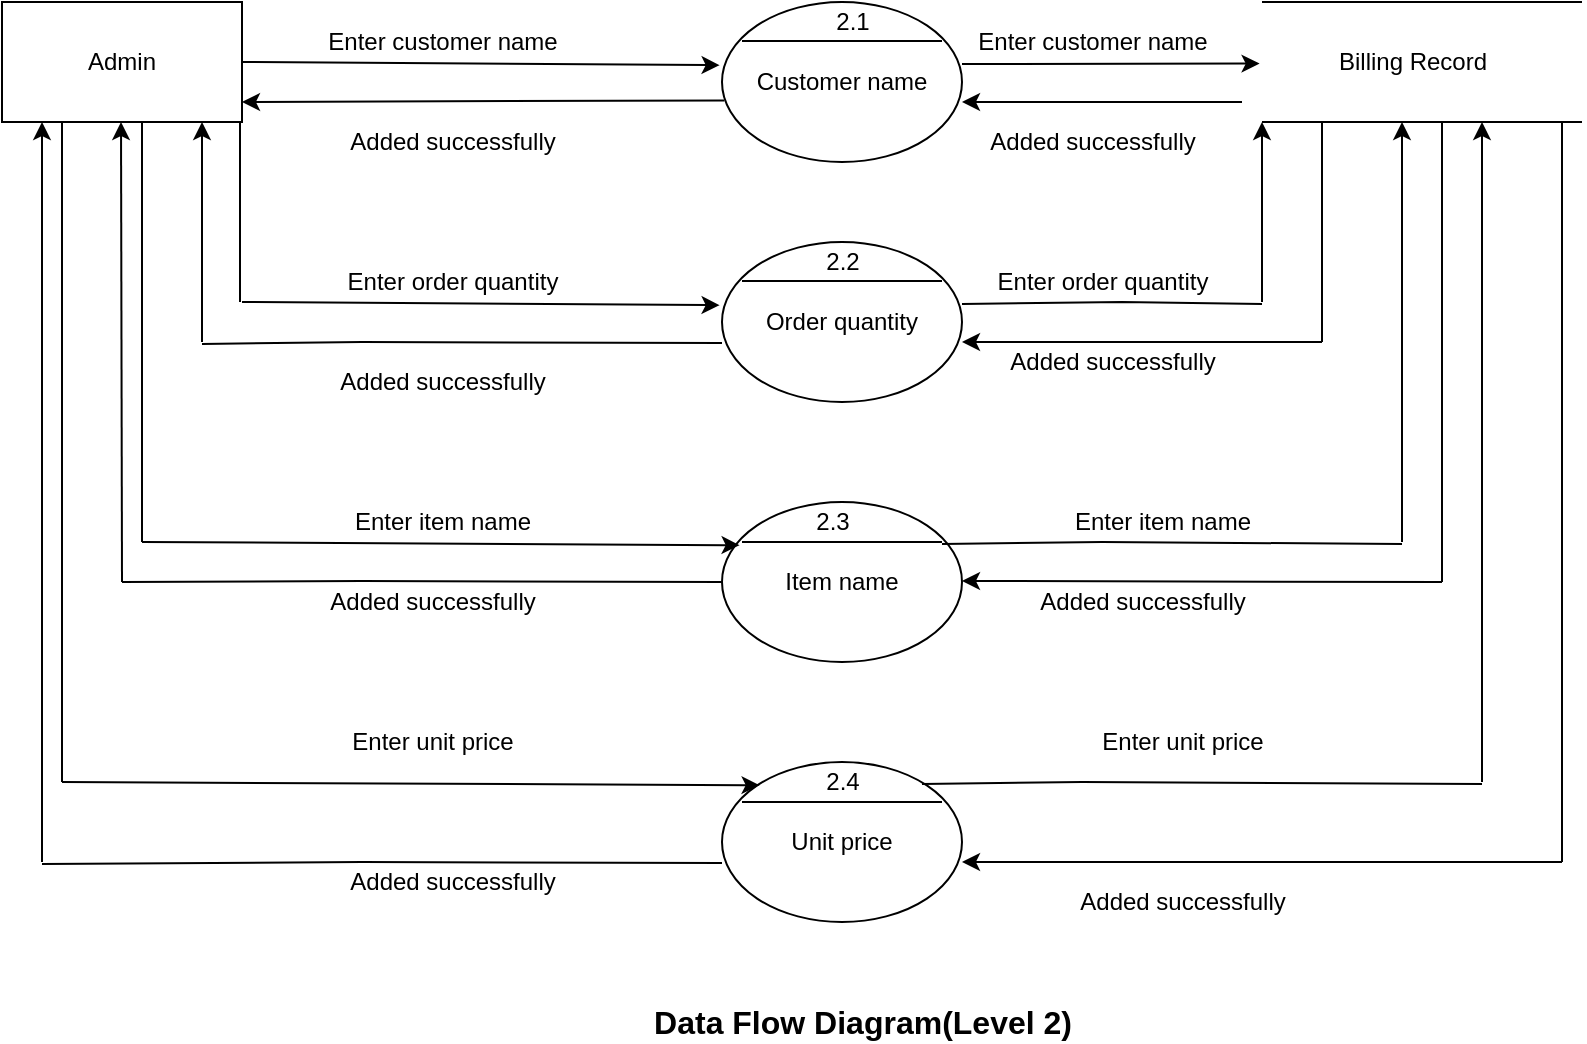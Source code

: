 <mxfile version="15.7.3" type="device"><diagram id="U7XOfbTBVNCBqnLJV6gZ" name="Page-1"><mxGraphModel dx="1038" dy="649" grid="1" gridSize="10" guides="1" tooltips="1" connect="1" arrows="1" fold="1" page="1" pageScale="1" pageWidth="850" pageHeight="1100" math="0" shadow="0"><root><mxCell id="0"/><mxCell id="1" parent="0"/><mxCell id="zbhJ7qjIlRJgzlDR5wzI-1" value="Customer name" style="ellipse;whiteSpace=wrap;html=1;" vertex="1" parent="1"><mxGeometry x="380" y="90" width="120" height="80" as="geometry"/></mxCell><mxCell id="zbhJ7qjIlRJgzlDR5wzI-2" value="Order quantity" style="ellipse;whiteSpace=wrap;html=1;" vertex="1" parent="1"><mxGeometry x="380" y="210" width="120" height="80" as="geometry"/></mxCell><mxCell id="zbhJ7qjIlRJgzlDR5wzI-3" value="Item name" style="ellipse;whiteSpace=wrap;html=1;" vertex="1" parent="1"><mxGeometry x="380" y="340" width="120" height="80" as="geometry"/></mxCell><mxCell id="zbhJ7qjIlRJgzlDR5wzI-4" value="Unit price" style="ellipse;whiteSpace=wrap;html=1;" vertex="1" parent="1"><mxGeometry x="380" y="470" width="120" height="80" as="geometry"/></mxCell><mxCell id="zbhJ7qjIlRJgzlDR5wzI-5" value="Admin" style="rounded=0;whiteSpace=wrap;html=1;" vertex="1" parent="1"><mxGeometry x="20" y="90" width="120" height="60" as="geometry"/></mxCell><mxCell id="zbhJ7qjIlRJgzlDR5wzI-6" value="" style="endArrow=none;html=1;rounded=0;" edge="1" parent="1"><mxGeometry width="50" height="50" relative="1" as="geometry"><mxPoint x="650" y="90" as="sourcePoint"/><mxPoint x="810" y="90" as="targetPoint"/><Array as="points"><mxPoint x="690" y="90"/></Array></mxGeometry></mxCell><mxCell id="zbhJ7qjIlRJgzlDR5wzI-7" value="" style="endArrow=none;html=1;rounded=0;" edge="1" parent="1"><mxGeometry width="50" height="50" relative="1" as="geometry"><mxPoint x="650" y="150" as="sourcePoint"/><mxPoint x="810" y="150" as="targetPoint"/><Array as="points"><mxPoint x="690" y="150"/></Array></mxGeometry></mxCell><mxCell id="zbhJ7qjIlRJgzlDR5wzI-8" value="" style="endArrow=none;html=1;rounded=0;" edge="1" parent="1"><mxGeometry width="50" height="50" relative="1" as="geometry"><mxPoint x="139" y="150" as="sourcePoint"/><mxPoint x="139" y="240" as="targetPoint"/><Array as="points"><mxPoint x="139" y="189.5"/></Array></mxGeometry></mxCell><mxCell id="zbhJ7qjIlRJgzlDR5wzI-9" value="" style="endArrow=classic;html=1;rounded=0;exitX=1;exitY=0.5;exitDx=0;exitDy=0;entryX=-0.01;entryY=0.395;entryDx=0;entryDy=0;entryPerimeter=0;" edge="1" parent="1" source="zbhJ7qjIlRJgzlDR5wzI-5" target="zbhJ7qjIlRJgzlDR5wzI-1"><mxGeometry width="50" height="50" relative="1" as="geometry"><mxPoint x="200" y="119.5" as="sourcePoint"/><mxPoint x="370" y="120" as="targetPoint"/></mxGeometry></mxCell><mxCell id="zbhJ7qjIlRJgzlDR5wzI-10" value="" style="endArrow=classic;html=1;rounded=0;entryX=-0.01;entryY=0.395;entryDx=0;entryDy=0;entryPerimeter=0;" edge="1" parent="1"><mxGeometry width="50" height="50" relative="1" as="geometry"><mxPoint x="500" y="121" as="sourcePoint"/><mxPoint x="648.8" y="120.8" as="targetPoint"/></mxGeometry></mxCell><mxCell id="zbhJ7qjIlRJgzlDR5wzI-11" value="" style="endArrow=classic;html=1;rounded=0;" edge="1" parent="1"><mxGeometry width="50" height="50" relative="1" as="geometry"><mxPoint x="640" y="140" as="sourcePoint"/><mxPoint x="500" y="140" as="targetPoint"/></mxGeometry></mxCell><mxCell id="zbhJ7qjIlRJgzlDR5wzI-12" value="" style="endArrow=classic;html=1;rounded=0;exitX=1;exitY=0.5;exitDx=0;exitDy=0;entryX=-0.01;entryY=0.395;entryDx=0;entryDy=0;entryPerimeter=0;" edge="1" parent="1"><mxGeometry width="50" height="50" relative="1" as="geometry"><mxPoint x="140" y="240" as="sourcePoint"/><mxPoint x="378.8" y="241.6" as="targetPoint"/></mxGeometry></mxCell><mxCell id="zbhJ7qjIlRJgzlDR5wzI-13" value="" style="endArrow=none;html=1;rounded=0;" edge="1" parent="1"><mxGeometry width="50" height="50" relative="1" as="geometry"><mxPoint x="90" y="150" as="sourcePoint"/><mxPoint x="90" y="360" as="targetPoint"/><Array as="points"><mxPoint x="90" y="189.5"/></Array></mxGeometry></mxCell><mxCell id="zbhJ7qjIlRJgzlDR5wzI-14" value="" style="endArrow=classic;html=1;rounded=0;entryX=-0.01;entryY=0.395;entryDx=0;entryDy=0;entryPerimeter=0;" edge="1" parent="1"><mxGeometry width="50" height="50" relative="1" as="geometry"><mxPoint x="90" y="360" as="sourcePoint"/><mxPoint x="388.8" y="361.6" as="targetPoint"/></mxGeometry></mxCell><mxCell id="zbhJ7qjIlRJgzlDR5wzI-15" value="" style="endArrow=none;html=1;rounded=0;" edge="1" parent="1"><mxGeometry width="50" height="50" relative="1" as="geometry"><mxPoint x="50" y="150" as="sourcePoint"/><mxPoint x="50" y="480" as="targetPoint"/><Array as="points"><mxPoint x="50" y="189.5"/></Array></mxGeometry></mxCell><mxCell id="zbhJ7qjIlRJgzlDR5wzI-16" value="" style="endArrow=classic;html=1;rounded=0;entryX=-0.01;entryY=0.395;entryDx=0;entryDy=0;entryPerimeter=0;" edge="1" parent="1"><mxGeometry width="50" height="50" relative="1" as="geometry"><mxPoint x="50" y="480" as="sourcePoint"/><mxPoint x="398.8" y="481.6" as="targetPoint"/></mxGeometry></mxCell><mxCell id="zbhJ7qjIlRJgzlDR5wzI-17" value="" style="endArrow=none;html=1;rounded=0;" edge="1" parent="1"><mxGeometry width="50" height="50" relative="1" as="geometry"><mxPoint x="120" y="261" as="sourcePoint"/><mxPoint x="380" y="260.5" as="targetPoint"/><Array as="points"><mxPoint x="200" y="260"/></Array></mxGeometry></mxCell><mxCell id="zbhJ7qjIlRJgzlDR5wzI-18" value="" style="endArrow=none;html=1;rounded=0;" edge="1" parent="1"><mxGeometry width="50" height="50" relative="1" as="geometry"><mxPoint x="80" y="380" as="sourcePoint"/><mxPoint x="380" y="380" as="targetPoint"/><Array as="points"><mxPoint x="200" y="379.5"/></Array></mxGeometry></mxCell><mxCell id="zbhJ7qjIlRJgzlDR5wzI-19" value="" style="endArrow=none;html=1;rounded=0;" edge="1" parent="1"><mxGeometry width="50" height="50" relative="1" as="geometry"><mxPoint x="40" y="521" as="sourcePoint"/><mxPoint x="380" y="520.5" as="targetPoint"/><Array as="points"><mxPoint x="200" y="520"/></Array></mxGeometry></mxCell><mxCell id="zbhJ7qjIlRJgzlDR5wzI-20" value="" style="endArrow=classic;html=1;rounded=0;exitX=0.01;exitY=0.615;exitDx=0;exitDy=0;exitPerimeter=0;" edge="1" parent="1" source="zbhJ7qjIlRJgzlDR5wzI-1"><mxGeometry width="50" height="50" relative="1" as="geometry"><mxPoint x="280" y="140" as="sourcePoint"/><mxPoint x="140" y="140" as="targetPoint"/></mxGeometry></mxCell><mxCell id="zbhJ7qjIlRJgzlDR5wzI-21" value="" style="endArrow=classic;html=1;rounded=0;" edge="1" parent="1"><mxGeometry width="50" height="50" relative="1" as="geometry"><mxPoint x="120" y="260" as="sourcePoint"/><mxPoint x="120" y="150" as="targetPoint"/></mxGeometry></mxCell><mxCell id="zbhJ7qjIlRJgzlDR5wzI-22" value="" style="endArrow=classic;html=1;rounded=0;" edge="1" parent="1"><mxGeometry width="50" height="50" relative="1" as="geometry"><mxPoint x="80" y="380" as="sourcePoint"/><mxPoint x="79.5" y="150" as="targetPoint"/></mxGeometry></mxCell><mxCell id="zbhJ7qjIlRJgzlDR5wzI-24" value="" style="endArrow=classic;html=1;rounded=0;" edge="1" parent="1"><mxGeometry width="50" height="50" relative="1" as="geometry"><mxPoint x="40" y="520" as="sourcePoint"/><mxPoint x="40" y="150" as="targetPoint"/></mxGeometry></mxCell><mxCell id="zbhJ7qjIlRJgzlDR5wzI-25" value="" style="endArrow=none;html=1;rounded=0;" edge="1" parent="1"><mxGeometry width="50" height="50" relative="1" as="geometry"><mxPoint x="500" y="241" as="sourcePoint"/><mxPoint x="650" y="241" as="targetPoint"/><Array as="points"><mxPoint x="580" y="240"/></Array></mxGeometry></mxCell><mxCell id="zbhJ7qjIlRJgzlDR5wzI-26" value="" style="endArrow=none;html=1;rounded=0;" edge="1" parent="1"><mxGeometry width="50" height="50" relative="1" as="geometry"><mxPoint x="490" y="361" as="sourcePoint"/><mxPoint x="720" y="361" as="targetPoint"/><Array as="points"><mxPoint x="570" y="360"/></Array></mxGeometry></mxCell><mxCell id="zbhJ7qjIlRJgzlDR5wzI-27" value="" style="endArrow=none;html=1;rounded=0;" edge="1" parent="1"><mxGeometry width="50" height="50" relative="1" as="geometry"><mxPoint x="480" y="481" as="sourcePoint"/><mxPoint x="760" y="481" as="targetPoint"/><Array as="points"><mxPoint x="560" y="480"/></Array></mxGeometry></mxCell><mxCell id="zbhJ7qjIlRJgzlDR5wzI-28" value="" style="endArrow=classic;html=1;rounded=0;" edge="1" parent="1"><mxGeometry width="50" height="50" relative="1" as="geometry"><mxPoint x="650" y="240" as="sourcePoint"/><mxPoint x="650" y="150" as="targetPoint"/></mxGeometry></mxCell><mxCell id="zbhJ7qjIlRJgzlDR5wzI-29" value="" style="endArrow=classic;html=1;rounded=0;" edge="1" parent="1"><mxGeometry width="50" height="50" relative="1" as="geometry"><mxPoint x="720" y="360" as="sourcePoint"/><mxPoint x="720" y="150" as="targetPoint"/></mxGeometry></mxCell><mxCell id="zbhJ7qjIlRJgzlDR5wzI-30" value="" style="endArrow=classic;html=1;rounded=0;" edge="1" parent="1"><mxGeometry width="50" height="50" relative="1" as="geometry"><mxPoint x="760" y="480" as="sourcePoint"/><mxPoint x="760" y="150" as="targetPoint"/></mxGeometry></mxCell><mxCell id="zbhJ7qjIlRJgzlDR5wzI-31" value="" style="endArrow=none;html=1;rounded=0;" edge="1" parent="1"><mxGeometry width="50" height="50" relative="1" as="geometry"><mxPoint x="680" y="150" as="sourcePoint"/><mxPoint x="680" y="260" as="targetPoint"/><Array as="points"><mxPoint x="680" y="189.5"/></Array></mxGeometry></mxCell><mxCell id="zbhJ7qjIlRJgzlDR5wzI-32" value="" style="endArrow=none;html=1;rounded=0;" edge="1" parent="1"><mxGeometry width="50" height="50" relative="1" as="geometry"><mxPoint x="740" y="150" as="sourcePoint"/><mxPoint x="740" y="380" as="targetPoint"/><Array as="points"><mxPoint x="740" y="189.5"/></Array></mxGeometry></mxCell><mxCell id="zbhJ7qjIlRJgzlDR5wzI-33" value="" style="endArrow=none;html=1;rounded=0;" edge="1" parent="1"><mxGeometry width="50" height="50" relative="1" as="geometry"><mxPoint x="800" y="150" as="sourcePoint"/><mxPoint x="800" y="520" as="targetPoint"/><Array as="points"><mxPoint x="800" y="189.5"/><mxPoint x="800" y="290"/></Array></mxGeometry></mxCell><mxCell id="zbhJ7qjIlRJgzlDR5wzI-34" value="" style="endArrow=classic;html=1;rounded=0;" edge="1" parent="1"><mxGeometry width="50" height="50" relative="1" as="geometry"><mxPoint x="680" y="260" as="sourcePoint"/><mxPoint x="500" y="260" as="targetPoint"/></mxGeometry></mxCell><mxCell id="zbhJ7qjIlRJgzlDR5wzI-35" value="" style="endArrow=classic;html=1;rounded=0;" edge="1" parent="1"><mxGeometry width="50" height="50" relative="1" as="geometry"><mxPoint x="740" y="380" as="sourcePoint"/><mxPoint x="500" y="379.5" as="targetPoint"/></mxGeometry></mxCell><mxCell id="zbhJ7qjIlRJgzlDR5wzI-36" value="" style="endArrow=classic;html=1;rounded=0;" edge="1" parent="1"><mxGeometry width="50" height="50" relative="1" as="geometry"><mxPoint x="800" y="520" as="sourcePoint"/><mxPoint x="500" y="520" as="targetPoint"/></mxGeometry></mxCell><mxCell id="zbhJ7qjIlRJgzlDR5wzI-37" value="Billing Record" style="text;html=1;align=center;verticalAlign=middle;resizable=0;points=[];autosize=1;strokeColor=none;fillColor=none;" vertex="1" parent="1"><mxGeometry x="680" y="110" width="90" height="20" as="geometry"/></mxCell><mxCell id="zbhJ7qjIlRJgzlDR5wzI-38" value="Enter customer name" style="text;html=1;align=center;verticalAlign=middle;resizable=0;points=[];autosize=1;strokeColor=none;fillColor=none;" vertex="1" parent="1"><mxGeometry x="175" y="100" width="130" height="20" as="geometry"/></mxCell><mxCell id="zbhJ7qjIlRJgzlDR5wzI-39" value="Enter customer name" style="text;html=1;align=center;verticalAlign=middle;resizable=0;points=[];autosize=1;strokeColor=none;fillColor=none;" vertex="1" parent="1"><mxGeometry x="500" y="100" width="130" height="20" as="geometry"/></mxCell><mxCell id="zbhJ7qjIlRJgzlDR5wzI-40" value="Added successfully" style="text;html=1;align=center;verticalAlign=middle;resizable=0;points=[];autosize=1;strokeColor=none;fillColor=none;" vertex="1" parent="1"><mxGeometry x="505" y="150" width="120" height="20" as="geometry"/></mxCell><mxCell id="zbhJ7qjIlRJgzlDR5wzI-41" value="Added successfully" style="text;html=1;align=center;verticalAlign=middle;resizable=0;points=[];autosize=1;strokeColor=none;fillColor=none;" vertex="1" parent="1"><mxGeometry x="530" y="380" width="120" height="20" as="geometry"/></mxCell><mxCell id="zbhJ7qjIlRJgzlDR5wzI-42" value="Added successfully" style="text;html=1;align=center;verticalAlign=middle;resizable=0;points=[];autosize=1;strokeColor=none;fillColor=none;" vertex="1" parent="1"><mxGeometry x="515" y="260" width="120" height="20" as="geometry"/></mxCell><mxCell id="zbhJ7qjIlRJgzlDR5wzI-43" value="Added successfully" style="text;html=1;align=center;verticalAlign=middle;resizable=0;points=[];autosize=1;strokeColor=none;fillColor=none;" vertex="1" parent="1"><mxGeometry x="550" y="530" width="120" height="20" as="geometry"/></mxCell><mxCell id="zbhJ7qjIlRJgzlDR5wzI-44" value="Added successfully" style="text;html=1;align=center;verticalAlign=middle;resizable=0;points=[];autosize=1;strokeColor=none;fillColor=none;" vertex="1" parent="1"><mxGeometry x="180" y="270" width="120" height="20" as="geometry"/></mxCell><mxCell id="zbhJ7qjIlRJgzlDR5wzI-45" value="Added successfully" style="text;html=1;align=center;verticalAlign=middle;resizable=0;points=[];autosize=1;strokeColor=none;fillColor=none;" vertex="1" parent="1"><mxGeometry x="175" y="380" width="120" height="20" as="geometry"/></mxCell><mxCell id="zbhJ7qjIlRJgzlDR5wzI-46" value="Added successfully" style="text;html=1;align=center;verticalAlign=middle;resizable=0;points=[];autosize=1;strokeColor=none;fillColor=none;" vertex="1" parent="1"><mxGeometry x="185" y="520" width="120" height="20" as="geometry"/></mxCell><mxCell id="zbhJ7qjIlRJgzlDR5wzI-47" value="Added successfully" style="text;html=1;align=center;verticalAlign=middle;resizable=0;points=[];autosize=1;strokeColor=none;fillColor=none;" vertex="1" parent="1"><mxGeometry x="185" y="150" width="120" height="20" as="geometry"/></mxCell><mxCell id="zbhJ7qjIlRJgzlDR5wzI-48" value="Enter order quantity" style="text;html=1;align=center;verticalAlign=middle;resizable=0;points=[];autosize=1;strokeColor=none;fillColor=none;" vertex="1" parent="1"><mxGeometry x="185" y="220" width="120" height="20" as="geometry"/></mxCell><mxCell id="zbhJ7qjIlRJgzlDR5wzI-49" value="Enter order quantity" style="text;html=1;align=center;verticalAlign=middle;resizable=0;points=[];autosize=1;strokeColor=none;fillColor=none;" vertex="1" parent="1"><mxGeometry x="510" y="220" width="120" height="20" as="geometry"/></mxCell><mxCell id="zbhJ7qjIlRJgzlDR5wzI-50" value="Enter item name" style="text;html=1;align=center;verticalAlign=middle;resizable=0;points=[];autosize=1;strokeColor=none;fillColor=none;" vertex="1" parent="1"><mxGeometry x="190" y="340" width="100" height="20" as="geometry"/></mxCell><mxCell id="zbhJ7qjIlRJgzlDR5wzI-51" value="Enter item name" style="text;html=1;align=center;verticalAlign=middle;resizable=0;points=[];autosize=1;strokeColor=none;fillColor=none;" vertex="1" parent="1"><mxGeometry x="550" y="340" width="100" height="20" as="geometry"/></mxCell><mxCell id="zbhJ7qjIlRJgzlDR5wzI-52" value="Enter unit price" style="text;html=1;align=center;verticalAlign=middle;resizable=0;points=[];autosize=1;strokeColor=none;fillColor=none;" vertex="1" parent="1"><mxGeometry x="185" y="450" width="100" height="20" as="geometry"/></mxCell><mxCell id="zbhJ7qjIlRJgzlDR5wzI-53" value="Enter unit price" style="text;html=1;align=center;verticalAlign=middle;resizable=0;points=[];autosize=1;strokeColor=none;fillColor=none;" vertex="1" parent="1"><mxGeometry x="560" y="450" width="100" height="20" as="geometry"/></mxCell><mxCell id="zbhJ7qjIlRJgzlDR5wzI-54" value="" style="endArrow=none;html=1;rounded=0;" edge="1" parent="1"><mxGeometry width="50" height="50" relative="1" as="geometry"><mxPoint x="390" y="109.5" as="sourcePoint"/><mxPoint x="490" y="109.5" as="targetPoint"/></mxGeometry></mxCell><mxCell id="zbhJ7qjIlRJgzlDR5wzI-56" value="" style="endArrow=none;html=1;rounded=0;" edge="1" parent="1"><mxGeometry width="50" height="50" relative="1" as="geometry"><mxPoint x="390" y="229.5" as="sourcePoint"/><mxPoint x="490" y="229.5" as="targetPoint"/></mxGeometry></mxCell><mxCell id="zbhJ7qjIlRJgzlDR5wzI-57" value="" style="endArrow=none;html=1;rounded=0;" edge="1" parent="1"><mxGeometry width="50" height="50" relative="1" as="geometry"><mxPoint x="390" y="360" as="sourcePoint"/><mxPoint x="490" y="360" as="targetPoint"/></mxGeometry></mxCell><mxCell id="zbhJ7qjIlRJgzlDR5wzI-58" value="" style="endArrow=none;html=1;rounded=0;" edge="1" parent="1"><mxGeometry width="50" height="50" relative="1" as="geometry"><mxPoint x="390" y="490" as="sourcePoint"/><mxPoint x="490" y="490" as="targetPoint"/></mxGeometry></mxCell><mxCell id="zbhJ7qjIlRJgzlDR5wzI-59" value="2.1" style="text;html=1;resizable=0;autosize=1;align=center;verticalAlign=middle;points=[];fillColor=none;strokeColor=none;rounded=0;" vertex="1" parent="1"><mxGeometry x="430" y="90" width="30" height="20" as="geometry"/></mxCell><mxCell id="zbhJ7qjIlRJgzlDR5wzI-60" value="2.2" style="text;html=1;resizable=0;autosize=1;align=center;verticalAlign=middle;points=[];fillColor=none;strokeColor=none;rounded=0;" vertex="1" parent="1"><mxGeometry x="425" y="210" width="30" height="20" as="geometry"/></mxCell><mxCell id="zbhJ7qjIlRJgzlDR5wzI-61" value="2.3" style="text;html=1;resizable=0;autosize=1;align=center;verticalAlign=middle;points=[];fillColor=none;strokeColor=none;rounded=0;" vertex="1" parent="1"><mxGeometry x="420" y="340" width="30" height="20" as="geometry"/></mxCell><mxCell id="zbhJ7qjIlRJgzlDR5wzI-62" value="2.4" style="text;html=1;resizable=0;autosize=1;align=center;verticalAlign=middle;points=[];fillColor=none;strokeColor=none;rounded=0;" vertex="1" parent="1"><mxGeometry x="425" y="470" width="30" height="20" as="geometry"/></mxCell><mxCell id="zbhJ7qjIlRJgzlDR5wzI-63" value="Data Flow Diagram(Level 2)" style="text;html=1;resizable=0;autosize=1;align=center;verticalAlign=middle;points=[];fillColor=none;strokeColor=none;rounded=0;fontStyle=1;fontSize=16;" vertex="1" parent="1"><mxGeometry x="340" y="590" width="220" height="20" as="geometry"/></mxCell></root></mxGraphModel></diagram></mxfile>
